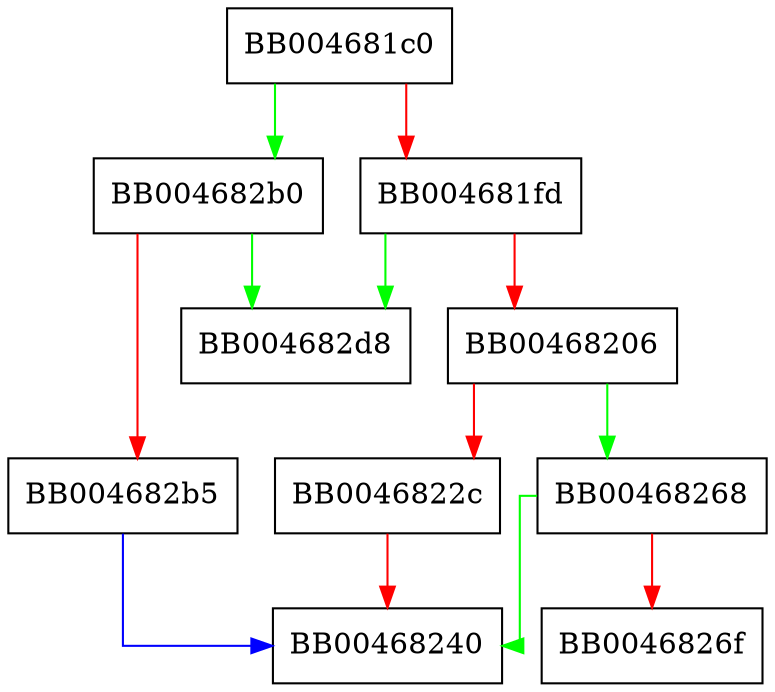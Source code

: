 digraph dump_cert_text {
  node [shape="box"];
  graph [splines=ortho];
  BB004681c0 -> BB004682b0 [color="green"];
  BB004681c0 -> BB004681fd [color="red"];
  BB004681fd -> BB004682d8 [color="green"];
  BB004681fd -> BB00468206 [color="red"];
  BB00468206 -> BB00468268 [color="green"];
  BB00468206 -> BB0046822c [color="red"];
  BB0046822c -> BB00468240 [color="red"];
  BB00468268 -> BB00468240 [color="green"];
  BB00468268 -> BB0046826f [color="red"];
  BB004682b0 -> BB004682d8 [color="green"];
  BB004682b0 -> BB004682b5 [color="red"];
  BB004682b5 -> BB00468240 [color="blue"];
}